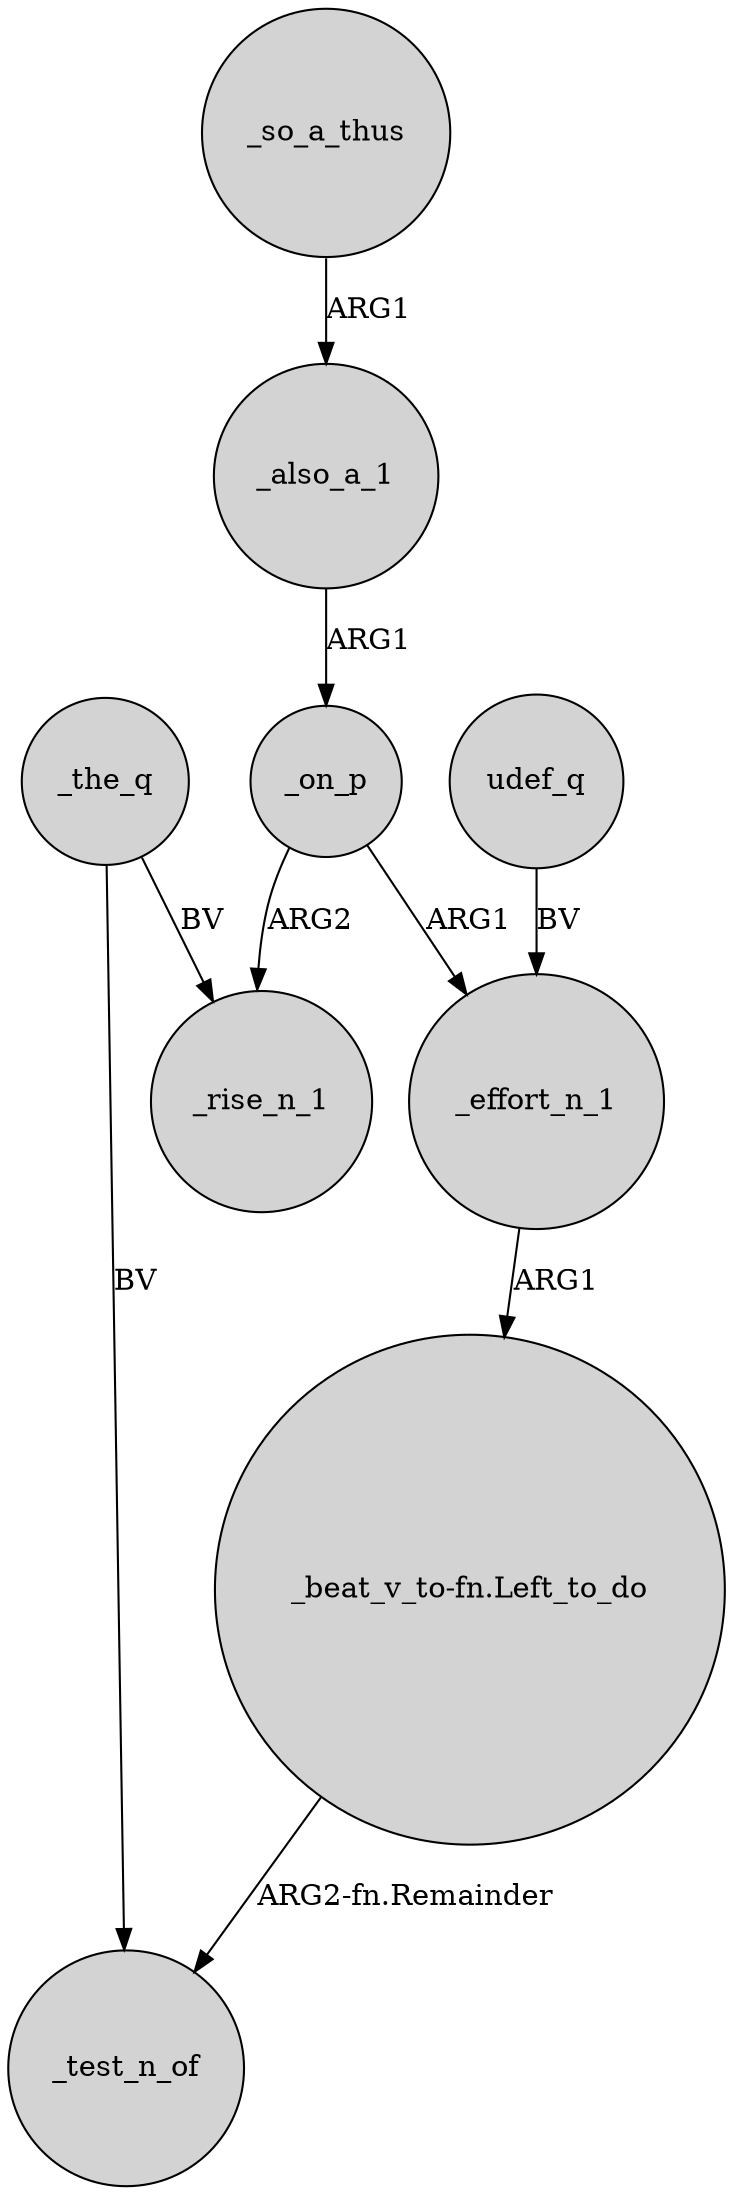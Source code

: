 digraph {
	node [shape=circle style=filled]
	_on_p -> _effort_n_1 [label=ARG1]
	"_beat_v_to-fn.Left_to_do" -> _test_n_of [label="ARG2-fn.Remainder"]
	_the_q -> _rise_n_1 [label=BV]
	_on_p -> _rise_n_1 [label=ARG2]
	_also_a_1 -> _on_p [label=ARG1]
	_the_q -> _test_n_of [label=BV]
	_so_a_thus -> _also_a_1 [label=ARG1]
	udef_q -> _effort_n_1 [label=BV]
	_effort_n_1 -> "_beat_v_to-fn.Left_to_do" [label=ARG1]
}
